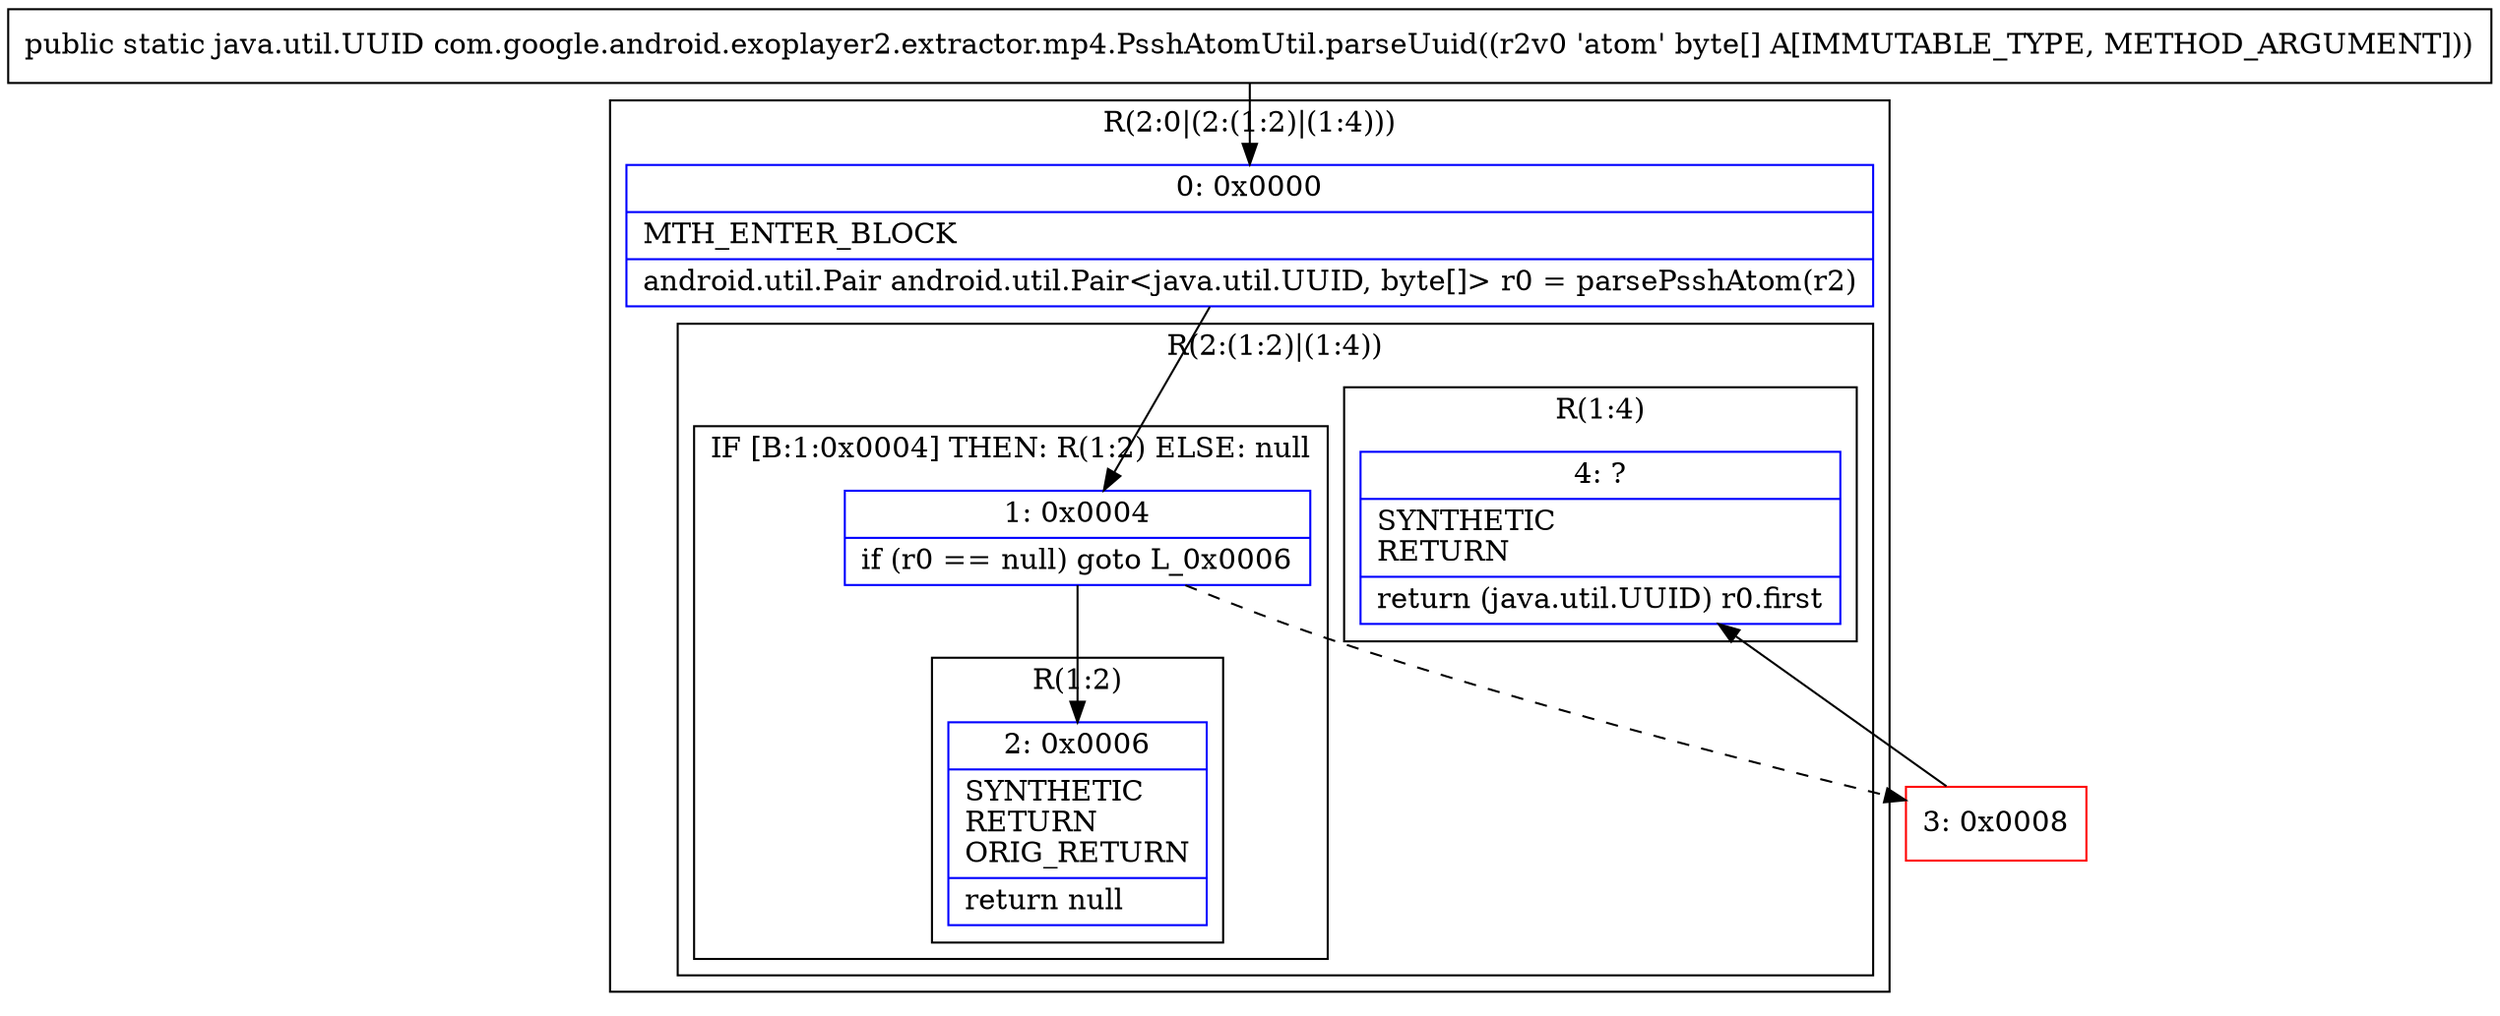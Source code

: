 digraph "CFG forcom.google.android.exoplayer2.extractor.mp4.PsshAtomUtil.parseUuid([B)Ljava\/util\/UUID;" {
subgraph cluster_Region_1336723486 {
label = "R(2:0|(2:(1:2)|(1:4)))";
node [shape=record,color=blue];
Node_0 [shape=record,label="{0\:\ 0x0000|MTH_ENTER_BLOCK\l|android.util.Pair android.util.Pair\<java.util.UUID, byte[]\> r0 = parsePsshAtom(r2)\l}"];
subgraph cluster_Region_838451528 {
label = "R(2:(1:2)|(1:4))";
node [shape=record,color=blue];
subgraph cluster_IfRegion_1317828116 {
label = "IF [B:1:0x0004] THEN: R(1:2) ELSE: null";
node [shape=record,color=blue];
Node_1 [shape=record,label="{1\:\ 0x0004|if (r0 == null) goto L_0x0006\l}"];
subgraph cluster_Region_1936703376 {
label = "R(1:2)";
node [shape=record,color=blue];
Node_2 [shape=record,label="{2\:\ 0x0006|SYNTHETIC\lRETURN\lORIG_RETURN\l|return null\l}"];
}
}
subgraph cluster_Region_214782714 {
label = "R(1:4)";
node [shape=record,color=blue];
Node_4 [shape=record,label="{4\:\ ?|SYNTHETIC\lRETURN\l|return (java.util.UUID) r0.first\l}"];
}
}
}
Node_3 [shape=record,color=red,label="{3\:\ 0x0008}"];
MethodNode[shape=record,label="{public static java.util.UUID com.google.android.exoplayer2.extractor.mp4.PsshAtomUtil.parseUuid((r2v0 'atom' byte[] A[IMMUTABLE_TYPE, METHOD_ARGUMENT])) }"];
MethodNode -> Node_0;
Node_0 -> Node_1;
Node_1 -> Node_2;
Node_1 -> Node_3[style=dashed];
Node_3 -> Node_4;
}

